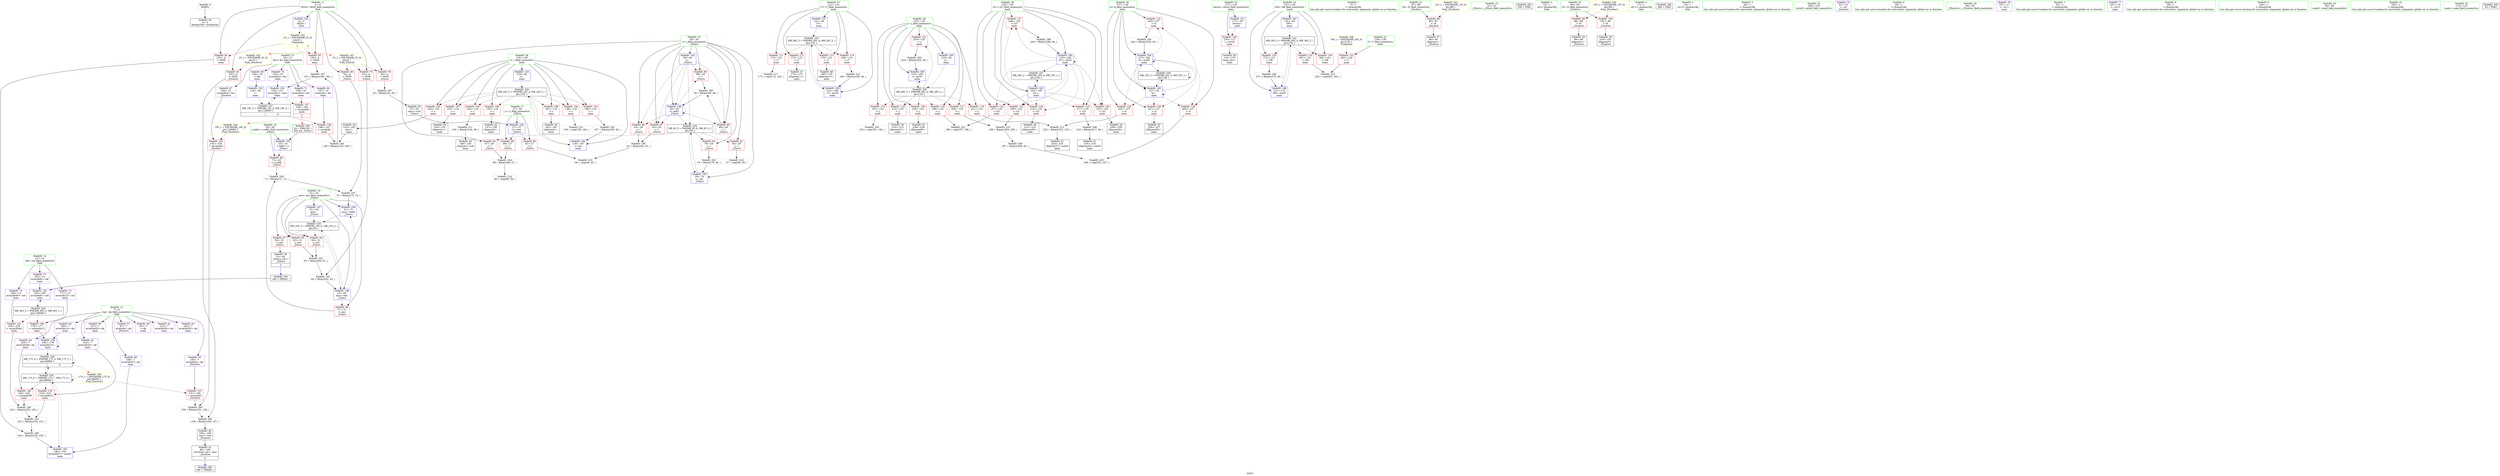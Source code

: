 digraph "SVFG" {
	label="SVFG";

	Node0x5589a1361210 [shape=record,color=grey,label="{NodeID: 0\nNullPtr}"];
	Node0x5589a1361210 -> Node0x5589a13803c0[style=solid];
	Node0x5589a1381020 [shape=record,color=red,label="{NodeID: 97\n82\<--31\n\<--ans\n_Z3invx\n}"];
	Node0x5589a1381020 -> Node0x5589a1380590[style=solid];
	Node0x5589a13769d0 [shape=record,color=green,label="{NodeID: 14\n13\<--14\ncaf\<--caf_field_insensitive\nGlob }"];
	Node0x5589a13769d0 -> Node0x5589a13832f0[style=solid];
	Node0x5589a13769d0 -> Node0x5589a13833c0[style=solid];
	Node0x5589a13769d0 -> Node0x5589a1383490[style=solid];
	Node0x5589a1384a30 [shape=record,color=grey,label="{NodeID: 194\n68 = Binary(66, 67, )\n}"];
	Node0x5589a1384a30 -> Node0x5589a138dc90[style=solid];
	Node0x5589a1381b80 [shape=record,color=red,label="{NodeID: 111\n172\<--121\n\<--i7\nmain\n}"];
	Node0x5589a1381b80 -> Node0x5589a138e110[style=solid];
	Node0x5589a137feb0 [shape=record,color=green,label="{NodeID: 28\n123\<--124\nj\<--j_field_insensitive\nmain\n}"];
	Node0x5589a137feb0 -> Node0x5589a1381ec0[style=solid];
	Node0x5589a137feb0 -> Node0x5589a13866d0[style=solid];
	Node0x5589a137feb0 -> Node0x5589a13867a0[style=solid];
	Node0x5589a137feb0 -> Node0x5589a1386870[style=solid];
	Node0x5589a137feb0 -> Node0x5589a1386940[style=solid];
	Node0x5589a137feb0 -> Node0x5589a1386a10[style=solid];
	Node0x5589a137feb0 -> Node0x5589a1386ae0[style=solid];
	Node0x5589a137feb0 -> Node0x5589a1388ac0[style=solid];
	Node0x5589a137feb0 -> Node0x5589a1388fa0[style=solid];
	Node0x5589a13aca30 [shape=record,color=black,label="{NodeID: 291\n160 = PHI(23, )\n}"];
	Node0x5589a13aca30 -> Node0x5589a13886b0[style=solid];
	Node0x5589a138d390 [shape=record,color=grey,label="{NodeID: 208\n218 = Binary(217, 40, )\n}"];
	Node0x5589a138d390 -> Node0x5589a13821e0[style=solid];
	Node0x5589a1386e20 [shape=record,color=red,label="{NodeID: 125\n217\<--125\n\<--i21\nmain\n}"];
	Node0x5589a1386e20 -> Node0x5589a138d390[style=solid];
	Node0x5589a1380a70 [shape=record,color=black,label="{NodeID: 42\n143\<--142\nconv\<--\nmain\n}"];
	Node0x5589a1380a70 -> Node0x5589a138cd90[style=solid];
	Node0x5589a138e890 [shape=record,color=grey,label="{NodeID: 222\n199 = cmp(197, 198, )\n}"];
	Node0x5589a1387980 [shape=record,color=red,label="{NodeID: 139\n216\<--215\n\<--arrayidx32\nmain\n}"];
	Node0x5589a1387980 -> Node0x5589a13848b0[style=solid];
	Node0x5589a13825f0 [shape=record,color=black,label="{NodeID: 56\n116\<--276\nmain_ret\<--\nmain\n}"];
	Node0x5589a139ad10 [shape=record,color=black,label="{NodeID: 236\nMR_28V_3 = PHI(MR_28V_4, MR_28V_2, )\npts\{124 \}\n}"];
	Node0x5589a139ad10 -> Node0x5589a1381ec0[style=dashed];
	Node0x5589a139ad10 -> Node0x5589a13866d0[style=dashed];
	Node0x5589a139ad10 -> Node0x5589a13867a0[style=dashed];
	Node0x5589a139ad10 -> Node0x5589a1386870[style=dashed];
	Node0x5589a139ad10 -> Node0x5589a1386940[style=dashed];
	Node0x5589a139ad10 -> Node0x5589a1386a10[style=dashed];
	Node0x5589a139ad10 -> Node0x5589a1386ae0[style=dashed];
	Node0x5589a139ad10 -> Node0x5589a1388fa0[style=dashed];
	Node0x5589a1388510 [shape=record,color=blue,label="{NodeID: 153\n119\<--40\ni\<--\nmain\n}"];
	Node0x5589a1388510 -> Node0x5589a1397b10[style=dashed];
	Node0x5589a1383150 [shape=record,color=purple,label="{NodeID: 70\n154\<--10\narrayidx2\<--fac\nmain\n}"];
	Node0x5589a1383150 -> Node0x5589a13885e0[style=solid];
	Node0x5589a1389070 [shape=record,color=blue,label="{NodeID: 167\n131\<--40\ni58\<--\nmain\n}"];
	Node0x5589a1389070 -> Node0x5589a139c610[style=dashed];
	Node0x5589a1383cb0 [shape=record,color=red,label="{NodeID: 84\n72\<--25\n\<--x.addr\n_Z3invx\n}"];
	Node0x5589a1383cb0 -> Node0x5589a1384bb0[style=solid];
	Node0x5589a1361560 [shape=record,color=green,label="{NodeID: 1\n5\<--1\n\<--dummyObj\nCan only get source location for instruction, argument, global var or function.}"];
	Node0x5589a13810f0 [shape=record,color=red,label="{NodeID: 98\n95\<--87\n\<--M\n_Z5solvev\n}"];
	Node0x5589a13810f0 -> Node0x5589a1380660[style=solid];
	Node0x5589a1375d60 [shape=record,color=green,label="{NodeID: 15\n21\<--22\n_Z3invx\<--_Z3invx_field_insensitive\n}"];
	Node0x5589a1384bb0 [shape=record,color=grey,label="{NodeID: 195\n73 = Binary(71, 72, )\n}"];
	Node0x5589a1384bb0 -> Node0x5589a1384eb0[style=solid];
	Node0x5589a1381c50 [shape=record,color=red,label="{NodeID: 112\n175\<--121\n\<--i7\nmain\n}"];
	Node0x5589a1381c50 -> Node0x5589a1380e80[style=solid];
	Node0x5589a137ff80 [shape=record,color=green,label="{NodeID: 29\n125\<--126\ni21\<--i21_field_insensitive\nmain\n}"];
	Node0x5589a137ff80 -> Node0x5589a1386bb0[style=solid];
	Node0x5589a137ff80 -> Node0x5589a1386c80[style=solid];
	Node0x5589a137ff80 -> Node0x5589a1386d50[style=solid];
	Node0x5589a137ff80 -> Node0x5589a1386e20[style=solid];
	Node0x5589a137ff80 -> Node0x5589a1386ef0[style=solid];
	Node0x5589a137ff80 -> Node0x5589a1386fc0[style=solid];
	Node0x5589a137ff80 -> Node0x5589a1388b90[style=solid];
	Node0x5589a137ff80 -> Node0x5589a1388ed0[style=solid];
	Node0x5589a13ad060 [shape=record,color=black,label="{NodeID: 292\n258 = PHI()\n}"];
	Node0x5589a138d510 [shape=record,color=grey,label="{NodeID: 209\n207 = Binary(206, 40, )\n}"];
	Node0x5589a138d510 -> Node0x5589a138e410[style=solid];
	Node0x5589a1386ef0 [shape=record,color=red,label="{NodeID: 126\n235\<--125\n\<--i21\nmain\n}"];
	Node0x5589a1386ef0 -> Node0x5589a1382450[style=solid];
	Node0x5589a1380b40 [shape=record,color=black,label="{NodeID: 43\n146\<--145\nidxprom\<--sub\nmain\n}"];
	Node0x5589a1387a50 [shape=record,color=red,label="{NodeID: 140\n226\<--225\n\<--arrayidx38\nmain\n}"];
	Node0x5589a1387a50 -> Node0x5589a138a880[style=solid];
	Node0x5589a13826c0 [shape=record,color=purple,label="{NodeID: 57\n97\<--7\narrayidx\<--dp\n_Z5solvev\n}"];
	Node0x5589a139b210 [shape=record,color=black,label="{NodeID: 237\nMR_30V_2 = PHI(MR_30V_4, MR_30V_1, )\npts\{126 \}\n}"];
	Node0x5589a139b210 -> Node0x5589a1388b90[style=dashed];
	Node0x5589a13885e0 [shape=record,color=blue,label="{NodeID: 154\n154\<--151\narrayidx2\<--rem\nmain\n}"];
	Node0x5589a13885e0 -> Node0x5589a13877e0[style=dashed];
	Node0x5589a13885e0 -> Node0x5589a1398010[style=dashed];
	Node0x5589a1383220 [shape=record,color=purple,label="{NodeID: 71\n158\<--10\narrayidx4\<--fac\nmain\n}"];
	Node0x5589a1383220 -> Node0x5589a13877e0[style=solid];
	Node0x5589a1389140 [shape=record,color=blue,label="{NodeID: 168\n131\<--273\ni58\<--inc65\nmain\n}"];
	Node0x5589a1389140 -> Node0x5589a139c610[style=dashed];
	Node0x5589a1383d80 [shape=record,color=red,label="{NodeID: 85\n45\<--27\n\<--y\n_Z3invx\n}"];
	Node0x5589a1383d80 -> Node0x5589a138de10[style=solid];
	Node0x5589a1376f20 [shape=record,color=green,label="{NodeID: 2\n15\<--1\n.str\<--dummyObj\nGlob }"];
	Node0x5589a13811c0 [shape=record,color=red,label="{NodeID: 99\n98\<--89\n\<--N\n_Z5solvev\n}"];
	Node0x5589a13811c0 -> Node0x5589a1380730[style=solid];
	Node0x5589a1375e60 [shape=record,color=green,label="{NodeID: 16\n25\<--26\nx.addr\<--x.addr_field_insensitive\n_Z3invx\n}"];
	Node0x5589a1375e60 -> Node0x5589a1383cb0[style=solid];
	Node0x5589a1375e60 -> Node0x5589a1387cf0[style=solid];
	Node0x5589a1384d30 [shape=record,color=grey,label="{NodeID: 196\n44 = Binary(42, 43, )\n}"];
	Node0x5589a1384d30 -> Node0x5589a138de10[style=solid];
	Node0x5589a1381d20 [shape=record,color=red,label="{NodeID: 113\n179\<--121\n\<--i7\nmain\n}"];
	Node0x5589a1381d20 -> Node0x5589a1381f70[style=solid];
	Node0x5589a1380050 [shape=record,color=green,label="{NodeID: 30\n127\<--128\nk\<--k_field_insensitive\nmain\n}"];
	Node0x5589a1380050 -> Node0x5589a1387090[style=solid];
	Node0x5589a1380050 -> Node0x5589a1387160[style=solid];
	Node0x5589a1380050 -> Node0x5589a1387230[style=solid];
	Node0x5589a1380050 -> Node0x5589a1387300[style=solid];
	Node0x5589a1380050 -> Node0x5589a1388c60[style=solid];
	Node0x5589a1380050 -> Node0x5589a1388e00[style=solid];
	Node0x5589a13ad130 [shape=record,color=black,label="{NodeID: 293\n266 = PHI(86, )\n}"];
	Node0x5589a138d690 [shape=record,color=grey,label="{NodeID: 210\n206 = Binary(204, 205, )\n}"];
	Node0x5589a138d690 -> Node0x5589a138d510[style=solid];
	Node0x5589a1386fc0 [shape=record,color=red,label="{NodeID: 127\n248\<--125\n\<--i21\nmain\n}"];
	Node0x5589a1386fc0 -> Node0x5589a138a580[style=solid];
	Node0x5589a1380c10 [shape=record,color=black,label="{NodeID: 44\n153\<--152\nidxprom1\<--\nmain\n}"];
	Node0x5589a1387b20 [shape=record,color=red,label="{NodeID: 141\n230\<--229\n\<--arrayidx40\nmain\n}"];
	Node0x5589a1387b20 -> Node0x5589a138a880[style=solid];
	Node0x5589a1382790 [shape=record,color=purple,label="{NodeID: 58\n100\<--7\narrayidx2\<--dp\n_Z5solvev\n}"];
	Node0x5589a1382790 -> Node0x5589a1381360[style=solid];
	Node0x5589a139b710 [shape=record,color=black,label="{NodeID: 238\nMR_32V_2 = PHI(MR_32V_3, MR_32V_1, )\npts\{128 \}\n}"];
	Node0x5589a139b710 -> Node0x5589a1388c60[style=dashed];
	Node0x5589a139b710 -> Node0x5589a139b710[style=dashed];
	Node0x5589a13886b0 [shape=record,color=blue,label="{NodeID: 155\n163\<--160\narrayidx6\<--call\nmain\n}"];
	Node0x5589a13886b0 -> Node0x5589a1398510[style=dashed];
	Node0x5589a13832f0 [shape=record,color=purple,label="{NodeID: 72\n163\<--13\narrayidx6\<--caf\nmain\n}"];
	Node0x5589a13832f0 -> Node0x5589a13886b0[style=solid];
	Node0x5589a139e650 [shape=record,color=yellow,style=double,label="{NodeID: 252\n2V_1 = ENCHI(MR_2V_0)\npts\{6 \}\nFun[main]|{|<s2>2|<s3>4}}"];
	Node0x5589a139e650 -> Node0x5589a1383b10[style=dashed];
	Node0x5589a139e650 -> Node0x5589a1383be0[style=dashed];
	Node0x5589a139e650:s2 -> Node0x5589a139e1c0[style=dashed,color=red];
	Node0x5589a139e650:s3 -> Node0x5589a139cb10[style=dashed,color=red];
	Node0x5589a1383e50 [shape=record,color=red,label="{NodeID: 86\n66\<--27\n\<--y\n_Z3invx\n}"];
	Node0x5589a1383e50 -> Node0x5589a1384a30[style=solid];
	Node0x5589a13617d0 [shape=record,color=green,label="{NodeID: 3\n17\<--1\n.str.1\<--dummyObj\nGlob }"];
	Node0x5589a1381290 [shape=record,color=red,label="{NodeID: 100\n102\<--89\n\<--N\n_Z5solvev\n}"];
	Node0x5589a1381290 -> Node0x5589a1380800[style=solid];
	Node0x5589a1375f30 [shape=record,color=green,label="{NodeID: 17\n27\<--28\ny\<--y_field_insensitive\n_Z3invx\n}"];
	Node0x5589a1375f30 -> Node0x5589a1383d80[style=solid];
	Node0x5589a1375f30 -> Node0x5589a1383e50[style=solid];
	Node0x5589a1375f30 -> Node0x5589a1387dc0[style=solid];
	Node0x5589a1384eb0 [shape=record,color=grey,label="{NodeID: 197\n75 = Binary(73, 74, )\n}"];
	Node0x5589a1384eb0 -> Node0x5589a13881d0[style=solid];
	Node0x5589a1381df0 [shape=record,color=red,label="{NodeID: 114\n185\<--121\n\<--i7\nmain\n}"];
	Node0x5589a1381df0 -> Node0x5589a138db10[style=solid];
	Node0x5589a1380120 [shape=record,color=green,label="{NodeID: 31\n129\<--130\nT\<--T_field_insensitive\nmain\n}"];
	Node0x5589a1380120 -> Node0x5589a13873d0[style=solid];
	Node0x5589a13ad260 [shape=record,color=black,label="{NodeID: 294\n268 = PHI()\n}"];
	Node0x5589a138d810 [shape=record,color=grey,label="{NodeID: 211\n145 = Binary(144, 40, )\n}"];
	Node0x5589a138d810 -> Node0x5589a1380b40[style=solid];
	Node0x5589a1387090 [shape=record,color=red,label="{NodeID: 128\n203\<--127\n\<--k\nmain\n}"];
	Node0x5589a1387090 -> Node0x5589a138e410[style=solid];
	Node0x5589a1380ce0 [shape=record,color=black,label="{NodeID: 45\n157\<--156\nidxprom3\<--\nmain\n}"];
	Node0x5589a1387bf0 [shape=record,color=blue,label="{NodeID: 142\n4\<--5\nMOD\<--\nGlob }"];
	Node0x5589a1387bf0 -> Node0x5589a139e650[style=dashed];
	Node0x5589a1382860 [shape=record,color=purple,label="{NodeID: 59\n181\<--7\n\<--dp\nmain\n}"];
	Node0x5589a139bc10 [shape=record,color=black,label="{NodeID: 239\nMR_17V_4 = PHI(MR_17V_5, MR_17V_2, )\npts\{90000 \}\n|{|<s2>4}}"];
	Node0x5589a139bc10 -> Node0x5589a1398f10[style=dashed];
	Node0x5589a139bc10 -> Node0x5589a139bc10[style=dashed];
	Node0x5589a139bc10:s2 -> Node0x5589a139e000[style=dashed,color=red];
	Node0x5589a1388780 [shape=record,color=blue,label="{NodeID: 156\n119\<--167\ni\<--inc\nmain\n}"];
	Node0x5589a1388780 -> Node0x5589a1397b10[style=dashed];
	Node0x5589a13833c0 [shape=record,color=purple,label="{NodeID: 73\n177\<--13\narrayidx12\<--caf\nmain\n}"];
	Node0x5589a13833c0 -> Node0x5589a13878b0[style=solid];
	Node0x5589a1383f20 [shape=record,color=red,label="{NodeID: 87\n42\<--29\n\<--i\n_Z3invx\n}"];
	Node0x5589a1383f20 -> Node0x5589a1384d30[style=solid];
	Node0x5589a1361860 [shape=record,color=green,label="{NodeID: 4\n19\<--1\n.str.2\<--dummyObj\nGlob }"];
	Node0x5589a1381360 [shape=record,color=red,label="{NodeID: 101\n101\<--100\n\<--arrayidx2\n_Z5solvev\n}"];
	Node0x5589a1381360 -> Node0x5589a138d090[style=solid];
	Node0x5589a1376000 [shape=record,color=green,label="{NodeID: 18\n29\<--30\ni\<--i_field_insensitive\n_Z3invx\n}"];
	Node0x5589a1376000 -> Node0x5589a1383f20[style=solid];
	Node0x5589a1376000 -> Node0x5589a1383ff0[style=solid];
	Node0x5589a1376000 -> Node0x5589a13840c0[style=solid];
	Node0x5589a1376000 -> Node0x5589a1384190[style=solid];
	Node0x5589a1376000 -> Node0x5589a1384260[style=solid];
	Node0x5589a1376000 -> Node0x5589a1384330[style=solid];
	Node0x5589a1376000 -> Node0x5589a1384400[style=solid];
	Node0x5589a1376000 -> Node0x5589a1387e90[style=solid];
	Node0x5589a1376000 -> Node0x5589a1387f60[style=solid];
	Node0x5589a1376000 -> Node0x5589a13882a0[style=solid];
	Node0x5589a1385030 [shape=record,color=grey,label="{NodeID: 198\n50 = Binary(49, 48, )\n}"];
	Node0x5589a1385030 -> Node0x5589a1387f60[style=solid];
	Node0x5589a1381ec0 [shape=record,color=red,label="{NodeID: 115\n191\<--123\n\<--j\nmain\n}"];
	Node0x5589a1381ec0 -> Node0x5589a138e590[style=solid];
	Node0x5589a13801f0 [shape=record,color=green,label="{NodeID: 32\n131\<--132\ni58\<--i58_field_insensitive\nmain\n}"];
	Node0x5589a13801f0 -> Node0x5589a13874a0[style=solid];
	Node0x5589a13801f0 -> Node0x5589a1387570[style=solid];
	Node0x5589a13801f0 -> Node0x5589a1387640[style=solid];
	Node0x5589a13801f0 -> Node0x5589a1389070[style=solid];
	Node0x5589a13801f0 -> Node0x5589a1389140[style=solid];
	Node0x5589a13ad330 [shape=record,color=black,label="{NodeID: 295\n24 = PHI(159, )\n0th arg _Z3invx }"];
	Node0x5589a13ad330 -> Node0x5589a1387cf0[style=solid];
	Node0x5589a138d990 [shape=record,color=grey,label="{NodeID: 212\n223 = Binary(221, 222, )\n}"];
	Node0x5589a138d990 -> Node0x5589a13822b0[style=solid];
	Node0x5589a1387160 [shape=record,color=red,label="{NodeID: 129\n222\<--127\n\<--k\nmain\n}"];
	Node0x5589a1387160 -> Node0x5589a138d990[style=solid];
	Node0x5589a1380db0 [shape=record,color=black,label="{NodeID: 46\n162\<--161\nidxprom5\<--\nmain\n}"];
	Node0x5589a1397b10 [shape=record,color=black,label="{NodeID: 226\nMR_24V_3 = PHI(MR_24V_4, MR_24V_2, )\npts\{120 \}\n}"];
	Node0x5589a1397b10 -> Node0x5589a13815d0[style=dashed];
	Node0x5589a1397b10 -> Node0x5589a13816a0[style=dashed];
	Node0x5589a1397b10 -> Node0x5589a1381770[style=dashed];
	Node0x5589a1397b10 -> Node0x5589a1381840[style=dashed];
	Node0x5589a1397b10 -> Node0x5589a1381910[style=dashed];
	Node0x5589a1397b10 -> Node0x5589a13819e0[style=dashed];
	Node0x5589a1397b10 -> Node0x5589a1381ab0[style=dashed];
	Node0x5589a1397b10 -> Node0x5589a1388780[style=dashed];
	Node0x5589a1387cf0 [shape=record,color=blue,label="{NodeID: 143\n25\<--24\nx.addr\<--x\n_Z3invx\n}"];
	Node0x5589a1387cf0 -> Node0x5589a1383cb0[style=dashed];
	Node0x5589a1382930 [shape=record,color=purple,label="{NodeID: 60\n182\<--7\narrayidx14\<--dp\nmain\n}"];
	Node0x5589a1382930 -> Node0x5589a1388920[style=solid];
	Node0x5589a1388850 [shape=record,color=blue,label="{NodeID: 157\n121\<--40\ni7\<--\nmain\n}"];
	Node0x5589a1388850 -> Node0x5589a1399910[style=dashed];
	Node0x5589a1383490 [shape=record,color=purple,label="{NodeID: 74\n229\<--13\narrayidx40\<--caf\nmain\n}"];
	Node0x5589a1383490 -> Node0x5589a1387b20[style=solid];
	Node0x5589a1383ff0 [shape=record,color=red,label="{NodeID: 88\n43\<--29\n\<--i\n_Z3invx\n}"];
	Node0x5589a1383ff0 -> Node0x5589a1384d30[style=solid];
	Node0x5589a1375770 [shape=record,color=green,label="{NodeID: 5\n36\<--1\n\<--dummyObj\nCan only get source location for instruction, argument, global var or function.}"];
	Node0x5589a1381430 [shape=record,color=red,label="{NodeID: 102\n105\<--104\n\<--arrayidx4\n_Z5solvev\n}"];
	Node0x5589a1381430 -> Node0x5589a138d090[style=solid];
	Node0x5589a1376b60 [shape=record,color=green,label="{NodeID: 19\n31\<--32\nans\<--ans_field_insensitive\n_Z3invx\n}"];
	Node0x5589a1376b60 -> Node0x5589a13844d0[style=solid];
	Node0x5589a1376b60 -> Node0x5589a13845a0[style=solid];
	Node0x5589a1376b60 -> Node0x5589a1380f50[style=solid];
	Node0x5589a1376b60 -> Node0x5589a1381020[style=solid];
	Node0x5589a1376b60 -> Node0x5589a1388030[style=solid];
	Node0x5589a1376b60 -> Node0x5589a1388100[style=solid];
	Node0x5589a1376b60 -> Node0x5589a13881d0[style=solid];
	Node0x5589a13851b0 [shape=record,color=grey,label="{NodeID: 199\n273 = Binary(272, 40, )\n}"];
	Node0x5589a13851b0 -> Node0x5589a1389140[style=solid];
	Node0x5589a13866d0 [shape=record,color=red,label="{NodeID: 116\n198\<--123\n\<--j\nmain\n}"];
	Node0x5589a13866d0 -> Node0x5589a138e890[style=solid];
	Node0x5589a13802c0 [shape=record,color=green,label="{NodeID: 33\n269\<--270\nprintf\<--printf_field_insensitive\n}"];
	Node0x5589a138db10 [shape=record,color=grey,label="{NodeID: 213\n186 = Binary(185, 40, )\n}"];
	Node0x5589a138db10 -> Node0x5589a13889f0[style=solid];
	Node0x5589a1387230 [shape=record,color=red,label="{NodeID: 130\n227\<--127\n\<--k\nmain\n}"];
	Node0x5589a1387230 -> Node0x5589a1382380[style=solid];
	Node0x5589a1380e80 [shape=record,color=black,label="{NodeID: 47\n176\<--175\nidxprom11\<--\nmain\n}"];
	Node0x5589a1398010 [shape=record,color=black,label="{NodeID: 227\nMR_19V_3 = PHI(MR_19V_4, MR_19V_2, )\npts\{120000 \}\n|{|<s2>4}}"];
	Node0x5589a1398010 -> Node0x5589a1387710[style=dashed];
	Node0x5589a1398010 -> Node0x5589a13885e0[style=dashed];
	Node0x5589a1398010:s2 -> Node0x5589a139e0e0[style=dashed,color=red];
	Node0x5589a1387dc0 [shape=record,color=blue,label="{NodeID: 144\n27\<--37\ny\<--conv\n_Z3invx\n}"];
	Node0x5589a1387dc0 -> Node0x5589a1383d80[style=dashed];
	Node0x5589a1387dc0 -> Node0x5589a1383e50[style=dashed];
	Node0x5589a1382a00 [shape=record,color=purple,label="{NodeID: 61\n212\<--7\narrayidx30\<--dp\nmain\n}"];
	Node0x5589a139c610 [shape=record,color=black,label="{NodeID: 241\nMR_36V_3 = PHI(MR_36V_4, MR_36V_2, )\npts\{132 \}\n}"];
	Node0x5589a139c610 -> Node0x5589a13874a0[style=dashed];
	Node0x5589a139c610 -> Node0x5589a1387570[style=dashed];
	Node0x5589a139c610 -> Node0x5589a1387640[style=dashed];
	Node0x5589a139c610 -> Node0x5589a1389140[style=dashed];
	Node0x5589a1388920 [shape=record,color=blue,label="{NodeID: 158\n182\<--178\narrayidx14\<--\nmain\n}"];
	Node0x5589a1388920 -> Node0x5589a1388920[style=dashed];
	Node0x5589a1388920 -> Node0x5589a139bc10[style=dashed];
	Node0x5589a1383560 [shape=record,color=purple,label="{NodeID: 75\n91\<--15\n\<--.str\n_Z5solvev\n}"];
	Node0x5589a13840c0 [shape=record,color=red,label="{NodeID: 89\n48\<--29\n\<--i\n_Z3invx\n}"];
	Node0x5589a13840c0 -> Node0x5589a1385030[style=solid];
	Node0x5589a1375800 [shape=record,color=green,label="{NodeID: 6\n40\<--1\n\<--dummyObj\nCan only get source location for instruction, argument, global var or function.}"];
	Node0x5589a1381500 [shape=record,color=red,label="{NodeID: 103\n276\<--117\n\<--retval\nmain\n}"];
	Node0x5589a1381500 -> Node0x5589a13825f0[style=solid];
	Node0x5589a1376c30 [shape=record,color=green,label="{NodeID: 20\n84\<--85\n_Z5solvev\<--_Z5solvev_field_insensitive\n}"];
	Node0x5589a1385330 [shape=record,color=grey,label="{NodeID: 200\n244 = Binary(243, 40, )\n}"];
	Node0x5589a1385330 -> Node0x5589a1388e00[style=solid];
	Node0x5589a13867a0 [shape=record,color=red,label="{NodeID: 117\n204\<--123\n\<--j\nmain\n}"];
	Node0x5589a13867a0 -> Node0x5589a138d690[style=solid];
	Node0x5589a13803c0 [shape=record,color=black,label="{NodeID: 34\n2\<--3\ndummyVal\<--dummyVal\n}"];
	Node0x5589a138dc90 [shape=record,color=grey,label="{NodeID: 214\n69 = cmp(68, 58, )\n}"];
	Node0x5589a1387300 [shape=record,color=red,label="{NodeID: 131\n243\<--127\n\<--k\nmain\n}"];
	Node0x5589a1387300 -> Node0x5589a1385330[style=solid];
	Node0x5589a1381f70 [shape=record,color=black,label="{NodeID: 48\n180\<--179\nidxprom13\<--\nmain\n}"];
	Node0x5589a1398510 [shape=record,color=black,label="{NodeID: 228\nMR_40V_2 = PHI(MR_40V_3, MR_40V_1, )\npts\{140000 \}\n}"];
	Node0x5589a1398510 -> Node0x5589a13878b0[style=dashed];
	Node0x5589a1398510 -> Node0x5589a1387b20[style=dashed];
	Node0x5589a1398510 -> Node0x5589a13886b0[style=dashed];
	Node0x5589a1387e90 [shape=record,color=blue,label="{NodeID: 145\n29\<--40\ni\<--\n_Z3invx\n}"];
	Node0x5589a1387e90 -> Node0x5589a1383f20[style=dashed];
	Node0x5589a1387e90 -> Node0x5589a1383ff0[style=dashed];
	Node0x5589a1387e90 -> Node0x5589a13840c0[style=dashed];
	Node0x5589a1387e90 -> Node0x5589a1384190[style=dashed];
	Node0x5589a1387e90 -> Node0x5589a1387f60[style=dashed];
	Node0x5589a1387e90 -> Node0x5589a139a310[style=dashed];
	Node0x5589a1382ad0 [shape=record,color=purple,label="{NodeID: 62\n215\<--7\narrayidx32\<--dp\nmain\n}"];
	Node0x5589a1382ad0 -> Node0x5589a1387980[style=solid];
	Node0x5589a139cb10 [shape=record,color=yellow,style=double,label="{NodeID: 242\n2V_1 = ENCHI(MR_2V_0)\npts\{6 \}\nFun[_Z5solvev]}"];
	Node0x5589a139cb10 -> Node0x5589a1383a40[style=dashed];
	Node0x5589a13889f0 [shape=record,color=blue,label="{NodeID: 159\n121\<--186\ni7\<--inc16\nmain\n}"];
	Node0x5589a13889f0 -> Node0x5589a1399910[style=dashed];
	Node0x5589a1383630 [shape=record,color=purple,label="{NodeID: 76\n257\<--17\n\<--.str.1\nmain\n}"];
	Node0x5589a1384190 [shape=record,color=red,label="{NodeID: 90\n49\<--29\n\<--i\n_Z3invx\n}"];
	Node0x5589a1384190 -> Node0x5589a1385030[style=solid];
	Node0x5589a137f1c0 [shape=record,color=green,label="{NodeID: 7\n54\<--1\n\<--dummyObj\nCan only get source location for instruction, argument, global var or function.}"];
	Node0x5589a138a400 [shape=record,color=grey,label="{NodeID: 187\n35 = Binary(34, 36, )\n}"];
	Node0x5589a138a400 -> Node0x5589a13804c0[style=solid];
	Node0x5589a13815d0 [shape=record,color=red,label="{NodeID: 104\n138\<--119\n\<--i\nmain\n}"];
	Node0x5589a13815d0 -> Node0x5589a138e710[style=solid];
	Node0x5589a1376d30 [shape=record,color=green,label="{NodeID: 21\n87\<--88\nM\<--M_field_insensitive\n_Z5solvev\n}"];
	Node0x5589a1376d30 -> Node0x5589a13810f0[style=solid];
	Node0x5589a13854b0 [shape=record,color=grey,label="{NodeID: 201\n62 = Binary(60, 61, )\n}"];
	Node0x5589a13854b0 -> Node0x5589a138aa00[style=solid];
	Node0x5589a1386870 [shape=record,color=red,label="{NodeID: 118\n213\<--123\n\<--j\nmain\n}"];
	Node0x5589a1386870 -> Node0x5589a1382110[style=solid];
	Node0x5589a13804c0 [shape=record,color=black,label="{NodeID: 35\n37\<--35\nconv\<--sub\n_Z3invx\n}"];
	Node0x5589a13804c0 -> Node0x5589a1387dc0[style=solid];
	Node0x5589a138de10 [shape=record,color=grey,label="{NodeID: 215\n46 = cmp(44, 45, )\n}"];
	Node0x5589a13873d0 [shape=record,color=red,label="{NodeID: 132\n262\<--129\n\<--T\nmain\n}"];
	Node0x5589a13873d0 -> Node0x5589a138e290[style=solid];
	Node0x5589a1382040 [shape=record,color=black,label="{NodeID: 49\n211\<--210\nidxprom29\<--\nmain\n}"];
	Node0x5589a1387f60 [shape=record,color=blue,label="{NodeID: 146\n29\<--50\ni\<--add1\n_Z3invx\n}"];
	Node0x5589a1387f60 -> Node0x5589a1383f20[style=dashed];
	Node0x5589a1387f60 -> Node0x5589a1383ff0[style=dashed];
	Node0x5589a1387f60 -> Node0x5589a13840c0[style=dashed];
	Node0x5589a1387f60 -> Node0x5589a1384190[style=dashed];
	Node0x5589a1387f60 -> Node0x5589a1387f60[style=dashed];
	Node0x5589a1387f60 -> Node0x5589a139a310[style=dashed];
	Node0x5589a1382ba0 [shape=record,color=purple,label="{NodeID: 63\n220\<--7\narrayidx35\<--dp\nmain\n}"];
	Node0x5589a139d630 [shape=record,color=yellow,style=double,label="{NodeID: 243\n13V_1 = ENCHI(MR_13V_0)\npts\{88 \}\nFun[_Z5solvev]}"];
	Node0x5589a139d630 -> Node0x5589a13810f0[style=dashed];
	Node0x5589a1388ac0 [shape=record,color=blue,label="{NodeID: 160\n123\<--40\nj\<--\nmain\n}"];
	Node0x5589a1388ac0 -> Node0x5589a139ad10[style=dashed];
	Node0x5589a1383700 [shape=record,color=purple,label="{NodeID: 77\n267\<--19\n\<--.str.2\nmain\n}"];
	Node0x5589a1384260 [shape=record,color=red,label="{NodeID: 91\n56\<--29\n\<--i\n_Z3invx\n}"];
	Node0x5589a1384260 -> Node0x5589a138df90[style=solid];
	Node0x5589a137f250 [shape=record,color=green,label="{NodeID: 8\n58\<--1\n\<--dummyObj\nCan only get source location for instruction, argument, global var or function.}"];
	Node0x5589a138a580 [shape=record,color=grey,label="{NodeID: 188\n249 = Binary(248, 40, )\n}"];
	Node0x5589a138a580 -> Node0x5589a1388ed0[style=solid];
	Node0x5589a13816a0 [shape=record,color=red,label="{NodeID: 105\n142\<--119\n\<--i\nmain\n}"];
	Node0x5589a13816a0 -> Node0x5589a1380a70[style=solid];
	Node0x5589a1376e00 [shape=record,color=green,label="{NodeID: 22\n89\<--90\nN\<--N_field_insensitive\n_Z5solvev\n}"];
	Node0x5589a1376e00 -> Node0x5589a13811c0[style=solid];
	Node0x5589a1376e00 -> Node0x5589a1381290[style=solid];
	Node0x5589a138cad0 [shape=record,color=grey,label="{NodeID: 202\n79 = Binary(78, 40, )\n}"];
	Node0x5589a138cad0 -> Node0x5589a13882a0[style=solid];
	Node0x5589a1386940 [shape=record,color=red,label="{NodeID: 119\n221\<--123\n\<--j\nmain\n}"];
	Node0x5589a1386940 -> Node0x5589a138d990[style=solid];
	Node0x5589a1380590 [shape=record,color=black,label="{NodeID: 36\n23\<--82\n_Z3invx_ret\<--\n_Z3invx\n|{<s0>2}}"];
	Node0x5589a1380590:s0 -> Node0x5589a13aca30[style=solid,color=blue];
	Node0x5589a138df90 [shape=record,color=grey,label="{NodeID: 216\n57 = cmp(56, 58, )\n}"];
	Node0x5589a13874a0 [shape=record,color=red,label="{NodeID: 133\n261\<--131\n\<--i58\nmain\n}"];
	Node0x5589a13874a0 -> Node0x5589a138e290[style=solid];
	Node0x5589a1382110 [shape=record,color=black,label="{NodeID: 50\n214\<--213\nidxprom31\<--\nmain\n}"];
	Node0x5589a1398f10 [shape=record,color=black,label="{NodeID: 230\nMR_17V_6 = PHI(MR_17V_7, MR_17V_5, )\npts\{90000 \}\n}"];
	Node0x5589a1398f10 -> Node0x5589a1387980[style=dashed];
	Node0x5589a1398f10 -> Node0x5589a1387a50[style=dashed];
	Node0x5589a1398f10 -> Node0x5589a1388d30[style=dashed];
	Node0x5589a1398f10 -> Node0x5589a1398f10[style=dashed];
	Node0x5589a1398f10 -> Node0x5589a139bc10[style=dashed];
	Node0x5589a1388030 [shape=record,color=blue,label="{NodeID: 147\n31\<--54\nans\<--\n_Z3invx\n}"];
	Node0x5589a1388030 -> Node0x5589a139a810[style=dashed];
	Node0x5589a1382c70 [shape=record,color=purple,label="{NodeID: 64\n225\<--7\narrayidx38\<--dp\nmain\n}"];
	Node0x5589a1382c70 -> Node0x5589a1387a50[style=solid];
	Node0x5589a139d710 [shape=record,color=yellow,style=double,label="{NodeID: 244\n15V_1 = ENCHI(MR_15V_0)\npts\{90 \}\nFun[_Z5solvev]}"];
	Node0x5589a139d710 -> Node0x5589a13811c0[style=dashed];
	Node0x5589a139d710 -> Node0x5589a1381290[style=dashed];
	Node0x5589a1388b90 [shape=record,color=blue,label="{NodeID: 161\n125\<--195\ni21\<--\nmain\n}"];
	Node0x5589a1388b90 -> Node0x5589a1386bb0[style=dashed];
	Node0x5589a1388b90 -> Node0x5589a1386c80[style=dashed];
	Node0x5589a1388b90 -> Node0x5589a1386d50[style=dashed];
	Node0x5589a1388b90 -> Node0x5589a1386e20[style=dashed];
	Node0x5589a1388b90 -> Node0x5589a1386ef0[style=dashed];
	Node0x5589a1388b90 -> Node0x5589a1386fc0[style=dashed];
	Node0x5589a1388b90 -> Node0x5589a1388ed0[style=dashed];
	Node0x5589a1388b90 -> Node0x5589a139b210[style=dashed];
	Node0x5589a13837d0 [shape=record,color=red,label="{NodeID: 78\n34\<--4\n\<--MOD\n_Z3invx\n}"];
	Node0x5589a13837d0 -> Node0x5589a138a400[style=solid];
	Node0x5589a1384330 [shape=record,color=red,label="{NodeID: 92\n67\<--29\n\<--i\n_Z3invx\n}"];
	Node0x5589a1384330 -> Node0x5589a1384a30[style=solid];
	Node0x5589a137f500 [shape=record,color=green,label="{NodeID: 9\n140\<--1\n\<--dummyObj\nCan only get source location for instruction, argument, global var or function.}"];
	Node0x5589a138a700 [shape=record,color=grey,label="{NodeID: 189\n234 = Binary(232, 233, )\n}"];
	Node0x5589a138a700 -> Node0x5589a1388d30[style=solid];
	Node0x5589a1381770 [shape=record,color=red,label="{NodeID: 106\n144\<--119\n\<--i\nmain\n}"];
	Node0x5589a1381770 -> Node0x5589a138d810[style=solid];
	Node0x5589a137fae0 [shape=record,color=green,label="{NodeID: 23\n93\<--94\nscanf\<--scanf_field_insensitive\n}"];
	Node0x5589a138cc10 [shape=record,color=grey,label="{NodeID: 203\n254 = Binary(253, 40, )\n}"];
	Node0x5589a138cc10 -> Node0x5589a1388fa0[style=solid];
	Node0x5589a1386a10 [shape=record,color=red,label="{NodeID: 120\n238\<--123\n\<--j\nmain\n}"];
	Node0x5589a1386a10 -> Node0x5589a1382520[style=solid];
	Node0x5589a1380660 [shape=record,color=black,label="{NodeID: 37\n96\<--95\nidxprom\<--\n_Z5solvev\n}"];
	Node0x5589a138e110 [shape=record,color=grey,label="{NodeID: 217\n173 = cmp(172, 140, )\n}"];
	Node0x5589a1387570 [shape=record,color=red,label="{NodeID: 134\n265\<--131\n\<--i58\nmain\n}"];
	Node0x5589a13821e0 [shape=record,color=black,label="{NodeID: 51\n219\<--218\nidxprom34\<--sub33\nmain\n}"];
	Node0x5589a1388100 [shape=record,color=blue,label="{NodeID: 148\n31\<--64\nans\<--rem\n_Z3invx\n}"];
	Node0x5589a1388100 -> Node0x5589a1380f50[style=dashed];
	Node0x5589a1388100 -> Node0x5589a13881d0[style=dashed];
	Node0x5589a1388100 -> Node0x5589a139a810[style=dashed];
	Node0x5589a1382d40 [shape=record,color=purple,label="{NodeID: 65\n237\<--7\narrayidx45\<--dp\nmain\n}"];
	Node0x5589a139e000 [shape=record,color=yellow,style=double,label="{NodeID: 245\n17V_1 = ENCHI(MR_17V_0)\npts\{90000 \}\nFun[_Z5solvev]}"];
	Node0x5589a139e000 -> Node0x5589a1381360[style=dashed];
	Node0x5589a1388c60 [shape=record,color=blue,label="{NodeID: 162\n127\<--40\nk\<--\nmain\n}"];
	Node0x5589a1388c60 -> Node0x5589a1387090[style=dashed];
	Node0x5589a1388c60 -> Node0x5589a1387160[style=dashed];
	Node0x5589a1388c60 -> Node0x5589a1387230[style=dashed];
	Node0x5589a1388c60 -> Node0x5589a1387300[style=dashed];
	Node0x5589a1388c60 -> Node0x5589a1388c60[style=dashed];
	Node0x5589a1388c60 -> Node0x5589a1388e00[style=dashed];
	Node0x5589a1388c60 -> Node0x5589a139b710[style=dashed];
	Node0x5589a13838a0 [shape=record,color=red,label="{NodeID: 79\n63\<--4\n\<--MOD\n_Z3invx\n}"];
	Node0x5589a13838a0 -> Node0x5589a138aa00[style=solid];
	Node0x5589a139ecd0 [shape=record,color=yellow,style=double,label="{NodeID: 259\n34V_1 = ENCHI(MR_34V_0)\npts\{130 \}\nFun[main]}"];
	Node0x5589a139ecd0 -> Node0x5589a13873d0[style=dashed];
	Node0x5589a1384400 [shape=record,color=red,label="{NodeID: 93\n78\<--29\n\<--i\n_Z3invx\n}"];
	Node0x5589a1384400 -> Node0x5589a138cad0[style=solid];
	Node0x5589a137f590 [shape=record,color=green,label="{NodeID: 10\n195\<--1\n\<--dummyObj\nCan only get source location for instruction, argument, global var or function.}"];
	Node0x5589a138a880 [shape=record,color=grey,label="{NodeID: 190\n231 = Binary(226, 230, )\n}"];
	Node0x5589a138a880 -> Node0x5589a13848b0[style=solid];
	Node0x5589a1381840 [shape=record,color=red,label="{NodeID: 107\n152\<--119\n\<--i\nmain\n}"];
	Node0x5589a1381840 -> Node0x5589a1380c10[style=solid];
	Node0x5589a137fb70 [shape=record,color=green,label="{NodeID: 24\n114\<--115\nmain\<--main_field_insensitive\n}"];
	Node0x5589a138cd90 [shape=record,color=grey,label="{NodeID: 204\n149 = Binary(143, 148, )\n}"];
	Node0x5589a138cd90 -> Node0x5589a138d210[style=solid];
	Node0x5589a1386ae0 [shape=record,color=red,label="{NodeID: 121\n253\<--123\n\<--j\nmain\n}"];
	Node0x5589a1386ae0 -> Node0x5589a138cc10[style=solid];
	Node0x5589a1380730 [shape=record,color=black,label="{NodeID: 38\n99\<--98\nidxprom1\<--\n_Z5solvev\n}"];
	Node0x5589a138e290 [shape=record,color=grey,label="{NodeID: 218\n263 = cmp(261, 262, )\n}"];
	Node0x5589a1387640 [shape=record,color=red,label="{NodeID: 135\n272\<--131\n\<--i58\nmain\n}"];
	Node0x5589a1387640 -> Node0x5589a13851b0[style=solid];
	Node0x5589a13822b0 [shape=record,color=black,label="{NodeID: 52\n224\<--223\nidxprom37\<--sub36\nmain\n}"];
	Node0x5589a1399910 [shape=record,color=black,label="{NodeID: 232\nMR_26V_3 = PHI(MR_26V_4, MR_26V_2, )\npts\{122 \}\n}"];
	Node0x5589a1399910 -> Node0x5589a1381b80[style=dashed];
	Node0x5589a1399910 -> Node0x5589a1381c50[style=dashed];
	Node0x5589a1399910 -> Node0x5589a1381d20[style=dashed];
	Node0x5589a1399910 -> Node0x5589a1381df0[style=dashed];
	Node0x5589a1399910 -> Node0x5589a13889f0[style=dashed];
	Node0x5589a13881d0 [shape=record,color=blue,label="{NodeID: 149\n31\<--75\nans\<--rem6\n_Z3invx\n}"];
	Node0x5589a13881d0 -> Node0x5589a139a810[style=dashed];
	Node0x5589a1382e10 [shape=record,color=purple,label="{NodeID: 66\n240\<--7\narrayidx47\<--dp\nmain\n}"];
	Node0x5589a1382e10 -> Node0x5589a1388d30[style=solid];
	Node0x5589a139e0e0 [shape=record,color=yellow,style=double,label="{NodeID: 246\n19V_1 = ENCHI(MR_19V_0)\npts\{120000 \}\nFun[_Z5solvev]}"];
	Node0x5589a139e0e0 -> Node0x5589a1381430[style=dashed];
	Node0x5589a1388d30 [shape=record,color=blue,label="{NodeID: 163\n240\<--234\narrayidx47\<--rem43\nmain\n}"];
	Node0x5589a1388d30 -> Node0x5589a1398f10[style=dashed];
	Node0x5589a1383970 [shape=record,color=red,label="{NodeID: 80\n74\<--4\n\<--MOD\n_Z3invx\n}"];
	Node0x5589a1383970 -> Node0x5589a1384eb0[style=solid];
	Node0x5589a13844d0 [shape=record,color=red,label="{NodeID: 94\n60\<--31\n\<--ans\n_Z3invx\n}"];
	Node0x5589a13844d0 -> Node0x5589a13854b0[style=solid];
	Node0x5589a137f660 [shape=record,color=green,label="{NodeID: 11\n4\<--6\nMOD\<--MOD_field_insensitive\nGlob }"];
	Node0x5589a137f660 -> Node0x5589a13837d0[style=solid];
	Node0x5589a137f660 -> Node0x5589a13838a0[style=solid];
	Node0x5589a137f660 -> Node0x5589a1383970[style=solid];
	Node0x5589a137f660 -> Node0x5589a1383a40[style=solid];
	Node0x5589a137f660 -> Node0x5589a1383b10[style=solid];
	Node0x5589a137f660 -> Node0x5589a1383be0[style=solid];
	Node0x5589a137f660 -> Node0x5589a1387bf0[style=solid];
	Node0x5589a138aa00 [shape=record,color=grey,label="{NodeID: 191\n64 = Binary(62, 63, )\n}"];
	Node0x5589a138aa00 -> Node0x5589a1388100[style=solid];
	Node0x5589a1381910 [shape=record,color=red,label="{NodeID: 108\n156\<--119\n\<--i\nmain\n}"];
	Node0x5589a1381910 -> Node0x5589a1380ce0[style=solid];
	Node0x5589a137fc40 [shape=record,color=green,label="{NodeID: 25\n117\<--118\nretval\<--retval_field_insensitive\nmain\n}"];
	Node0x5589a137fc40 -> Node0x5589a1381500[style=solid];
	Node0x5589a137fc40 -> Node0x5589a1388370[style=solid];
	Node0x5589a138cf10 [shape=record,color=grey,label="{NodeID: 205\n108 = Binary(106, 107, )\n}"];
	Node0x5589a138cf10 -> Node0x5589a13808d0[style=solid];
	Node0x5589a1386bb0 [shape=record,color=red,label="{NodeID: 122\n197\<--125\n\<--i21\nmain\n}"];
	Node0x5589a1386bb0 -> Node0x5589a138e890[style=solid];
	Node0x5589a1380800 [shape=record,color=black,label="{NodeID: 39\n103\<--102\nidxprom3\<--\n_Z5solvev\n}"];
	Node0x5589a138e410 [shape=record,color=grey,label="{NodeID: 219\n208 = cmp(203, 207, )\n}"];
	Node0x5589a1387710 [shape=record,color=red,label="{NodeID: 136\n148\<--147\n\<--arrayidx\nmain\n}"];
	Node0x5589a1387710 -> Node0x5589a138cd90[style=solid];
	Node0x5589a1382380 [shape=record,color=black,label="{NodeID: 53\n228\<--227\nidxprom39\<--\nmain\n}"];
	Node0x5589a13882a0 [shape=record,color=blue,label="{NodeID: 150\n29\<--79\ni\<--shr\n_Z3invx\n}"];
	Node0x5589a13882a0 -> Node0x5589a139a310[style=dashed];
	Node0x5589a1382ee0 [shape=record,color=purple,label="{NodeID: 67\n104\<--10\narrayidx4\<--fac\n_Z5solvev\n}"];
	Node0x5589a1382ee0 -> Node0x5589a1381430[style=solid];
	Node0x5589a139e1c0 [shape=record,color=yellow,style=double,label="{NodeID: 247\n2V_1 = ENCHI(MR_2V_0)\npts\{6 \}\nFun[_Z3invx]}"];
	Node0x5589a139e1c0 -> Node0x5589a13837d0[style=dashed];
	Node0x5589a139e1c0 -> Node0x5589a13838a0[style=dashed];
	Node0x5589a139e1c0 -> Node0x5589a1383970[style=dashed];
	Node0x5589a1388e00 [shape=record,color=blue,label="{NodeID: 164\n127\<--244\nk\<--inc49\nmain\n}"];
	Node0x5589a1388e00 -> Node0x5589a1387090[style=dashed];
	Node0x5589a1388e00 -> Node0x5589a1387160[style=dashed];
	Node0x5589a1388e00 -> Node0x5589a1387230[style=dashed];
	Node0x5589a1388e00 -> Node0x5589a1387300[style=dashed];
	Node0x5589a1388e00 -> Node0x5589a1388c60[style=dashed];
	Node0x5589a1388e00 -> Node0x5589a1388e00[style=dashed];
	Node0x5589a1388e00 -> Node0x5589a139b710[style=dashed];
	Node0x5589a1383a40 [shape=record,color=red,label="{NodeID: 81\n107\<--4\n\<--MOD\n_Z5solvev\n}"];
	Node0x5589a1383a40 -> Node0x5589a138cf10[style=solid];
	Node0x5589a13845a0 [shape=record,color=red,label="{NodeID: 95\n61\<--31\n\<--ans\n_Z3invx\n}"];
	Node0x5589a13845a0 -> Node0x5589a13854b0[style=solid];
	Node0x5589a1376800 [shape=record,color=green,label="{NodeID: 12\n7\<--9\ndp\<--dp_field_insensitive\nGlob }"];
	Node0x5589a1376800 -> Node0x5589a13826c0[style=solid];
	Node0x5589a1376800 -> Node0x5589a1382790[style=solid];
	Node0x5589a1376800 -> Node0x5589a1382860[style=solid];
	Node0x5589a1376800 -> Node0x5589a1382930[style=solid];
	Node0x5589a1376800 -> Node0x5589a1382a00[style=solid];
	Node0x5589a1376800 -> Node0x5589a1382ad0[style=solid];
	Node0x5589a1376800 -> Node0x5589a1382ba0[style=solid];
	Node0x5589a1376800 -> Node0x5589a1382c70[style=solid];
	Node0x5589a1376800 -> Node0x5589a1382d40[style=solid];
	Node0x5589a1376800 -> Node0x5589a1382e10[style=solid];
	Node0x5589a1384730 [shape=record,color=grey,label="{NodeID: 192\n167 = Binary(166, 40, )\n}"];
	Node0x5589a1384730 -> Node0x5589a1388780[style=solid];
	Node0x5589a13819e0 [shape=record,color=red,label="{NodeID: 109\n161\<--119\n\<--i\nmain\n}"];
	Node0x5589a13819e0 -> Node0x5589a1380db0[style=solid];
	Node0x5589a137fd10 [shape=record,color=green,label="{NodeID: 26\n119\<--120\ni\<--i_field_insensitive\nmain\n}"];
	Node0x5589a137fd10 -> Node0x5589a13815d0[style=solid];
	Node0x5589a137fd10 -> Node0x5589a13816a0[style=solid];
	Node0x5589a137fd10 -> Node0x5589a1381770[style=solid];
	Node0x5589a137fd10 -> Node0x5589a1381840[style=solid];
	Node0x5589a137fd10 -> Node0x5589a1381910[style=solid];
	Node0x5589a137fd10 -> Node0x5589a13819e0[style=solid];
	Node0x5589a137fd10 -> Node0x5589a1381ab0[style=solid];
	Node0x5589a137fd10 -> Node0x5589a1388510[style=solid];
	Node0x5589a137fd10 -> Node0x5589a1388780[style=solid];
	Node0x5589a138d090 [shape=record,color=grey,label="{NodeID: 206\n106 = Binary(101, 105, )\n}"];
	Node0x5589a138d090 -> Node0x5589a138cf10[style=solid];
	Node0x5589a1386c80 [shape=record,color=red,label="{NodeID: 123\n205\<--125\n\<--i21\nmain\n}"];
	Node0x5589a1386c80 -> Node0x5589a138d690[style=solid];
	Node0x5589a13808d0 [shape=record,color=black,label="{NodeID: 40\n109\<--108\nconv\<--rem\n_Z5solvev\n}"];
	Node0x5589a13808d0 -> Node0x5589a13809a0[style=solid];
	Node0x5589a138e590 [shape=record,color=grey,label="{NodeID: 220\n192 = cmp(191, 140, )\n}"];
	Node0x5589a13877e0 [shape=record,color=red,label="{NodeID: 137\n159\<--158\n\<--arrayidx4\nmain\n|{<s0>2}}"];
	Node0x5589a13877e0:s0 -> Node0x5589a13ad330[style=solid,color=red];
	Node0x5589a1382450 [shape=record,color=black,label="{NodeID: 54\n236\<--235\nidxprom44\<--\nmain\n}"];
	Node0x5589a139a310 [shape=record,color=black,label="{NodeID: 234\nMR_8V_5 = PHI(MR_8V_6, MR_8V_3, )\npts\{30 \}\n}"];
	Node0x5589a139a310 -> Node0x5589a1384260[style=dashed];
	Node0x5589a139a310 -> Node0x5589a1384330[style=dashed];
	Node0x5589a139a310 -> Node0x5589a1384400[style=dashed];
	Node0x5589a139a310 -> Node0x5589a13882a0[style=dashed];
	Node0x5589a1388370 [shape=record,color=blue,label="{NodeID: 151\n117\<--58\nretval\<--\nmain\n}"];
	Node0x5589a1388370 -> Node0x5589a1381500[style=dashed];
	Node0x5589a1382fb0 [shape=record,color=purple,label="{NodeID: 68\n134\<--10\n\<--fac\nmain\n}"];
	Node0x5589a1382fb0 -> Node0x5589a1388440[style=solid];
	Node0x5589a1388ed0 [shape=record,color=blue,label="{NodeID: 165\n125\<--249\ni21\<--inc52\nmain\n}"];
	Node0x5589a1388ed0 -> Node0x5589a1386bb0[style=dashed];
	Node0x5589a1388ed0 -> Node0x5589a1386c80[style=dashed];
	Node0x5589a1388ed0 -> Node0x5589a1386d50[style=dashed];
	Node0x5589a1388ed0 -> Node0x5589a1386e20[style=dashed];
	Node0x5589a1388ed0 -> Node0x5589a1386ef0[style=dashed];
	Node0x5589a1388ed0 -> Node0x5589a1386fc0[style=dashed];
	Node0x5589a1388ed0 -> Node0x5589a1388ed0[style=dashed];
	Node0x5589a1388ed0 -> Node0x5589a139b210[style=dashed];
	Node0x5589a1383b10 [shape=record,color=red,label="{NodeID: 82\n150\<--4\n\<--MOD\nmain\n}"];
	Node0x5589a1383b10 -> Node0x5589a138d210[style=solid];
	Node0x5589a1380f50 [shape=record,color=red,label="{NodeID: 96\n71\<--31\n\<--ans\n_Z3invx\n}"];
	Node0x5589a1380f50 -> Node0x5589a1384bb0[style=solid];
	Node0x5589a13768d0 [shape=record,color=green,label="{NodeID: 13\n10\<--12\nfac\<--fac_field_insensitive\nGlob }"];
	Node0x5589a13768d0 -> Node0x5589a1382ee0[style=solid];
	Node0x5589a13768d0 -> Node0x5589a1382fb0[style=solid];
	Node0x5589a13768d0 -> Node0x5589a1383080[style=solid];
	Node0x5589a13768d0 -> Node0x5589a1383150[style=solid];
	Node0x5589a13768d0 -> Node0x5589a1383220[style=solid];
	Node0x5589a13848b0 [shape=record,color=grey,label="{NodeID: 193\n232 = Binary(216, 231, )\n}"];
	Node0x5589a13848b0 -> Node0x5589a138a700[style=solid];
	Node0x5589a1381ab0 [shape=record,color=red,label="{NodeID: 110\n166\<--119\n\<--i\nmain\n}"];
	Node0x5589a1381ab0 -> Node0x5589a1384730[style=solid];
	Node0x5589a137fde0 [shape=record,color=green,label="{NodeID: 27\n121\<--122\ni7\<--i7_field_insensitive\nmain\n}"];
	Node0x5589a137fde0 -> Node0x5589a1381b80[style=solid];
	Node0x5589a137fde0 -> Node0x5589a1381c50[style=solid];
	Node0x5589a137fde0 -> Node0x5589a1381d20[style=solid];
	Node0x5589a137fde0 -> Node0x5589a1381df0[style=solid];
	Node0x5589a137fde0 -> Node0x5589a1388850[style=solid];
	Node0x5589a137fde0 -> Node0x5589a13889f0[style=solid];
	Node0x5589a110c420 [shape=record,color=black,label="{NodeID: 290\n92 = PHI()\n}"];
	Node0x5589a138d210 [shape=record,color=grey,label="{NodeID: 207\n151 = Binary(149, 150, )\n}"];
	Node0x5589a138d210 -> Node0x5589a13885e0[style=solid];
	Node0x5589a1386d50 [shape=record,color=red,label="{NodeID: 124\n210\<--125\n\<--i21\nmain\n}"];
	Node0x5589a1386d50 -> Node0x5589a1382040[style=solid];
	Node0x5589a13809a0 [shape=record,color=black,label="{NodeID: 41\n86\<--109\n_Z5solvev_ret\<--conv\n_Z5solvev\n|{<s0>4}}"];
	Node0x5589a13809a0:s0 -> Node0x5589a13ad130[style=solid,color=blue];
	Node0x5589a138e710 [shape=record,color=grey,label="{NodeID: 221\n139 = cmp(138, 140, )\n}"];
	Node0x5589a13878b0 [shape=record,color=red,label="{NodeID: 138\n178\<--177\n\<--arrayidx12\nmain\n}"];
	Node0x5589a13878b0 -> Node0x5589a1388920[style=solid];
	Node0x5589a1382520 [shape=record,color=black,label="{NodeID: 55\n239\<--238\nidxprom46\<--\nmain\n}"];
	Node0x5589a139a810 [shape=record,color=black,label="{NodeID: 235\nMR_10V_3 = PHI(MR_10V_6, MR_10V_2, )\npts\{32 \}\n}"];
	Node0x5589a139a810 -> Node0x5589a13844d0[style=dashed];
	Node0x5589a139a810 -> Node0x5589a13845a0[style=dashed];
	Node0x5589a139a810 -> Node0x5589a1381020[style=dashed];
	Node0x5589a139a810 -> Node0x5589a1388100[style=dashed];
	Node0x5589a1388440 [shape=record,color=blue,label="{NodeID: 152\n134\<--54\n\<--\nmain\n}"];
	Node0x5589a1388440 -> Node0x5589a1398010[style=dashed];
	Node0x5589a1383080 [shape=record,color=purple,label="{NodeID: 69\n147\<--10\narrayidx\<--fac\nmain\n}"];
	Node0x5589a1383080 -> Node0x5589a1387710[style=solid];
	Node0x5589a1388fa0 [shape=record,color=blue,label="{NodeID: 166\n123\<--254\nj\<--inc55\nmain\n}"];
	Node0x5589a1388fa0 -> Node0x5589a139ad10[style=dashed];
	Node0x5589a1383be0 [shape=record,color=red,label="{NodeID: 83\n233\<--4\n\<--MOD\nmain\n}"];
	Node0x5589a1383be0 -> Node0x5589a138a700[style=solid];
}
